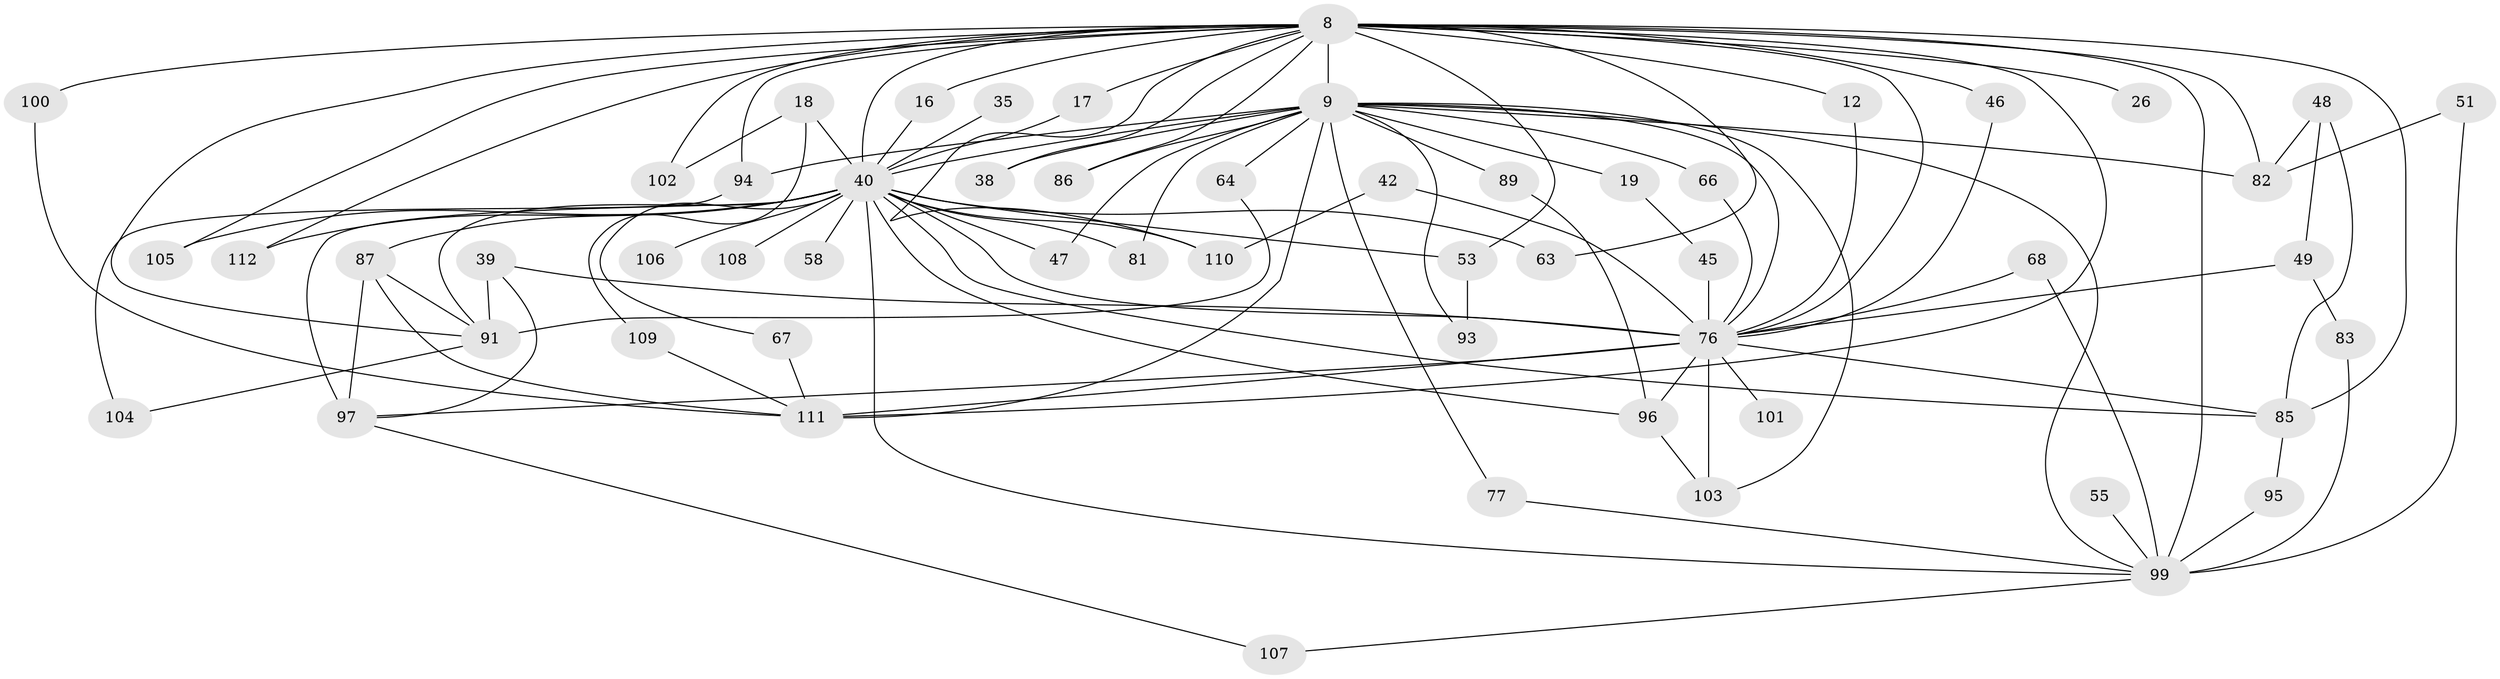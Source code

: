 // original degree distribution, {25: 0.008928571428571428, 19: 0.017857142857142856, 17: 0.008928571428571428, 20: 0.017857142857142856, 16: 0.008928571428571428, 18: 0.008928571428571428, 30: 0.008928571428571428, 26: 0.008928571428571428, 3: 0.20535714285714285, 2: 0.5267857142857143, 9: 0.008928571428571428, 5: 0.017857142857142856, 4: 0.10714285714285714, 7: 0.017857142857142856, 8: 0.008928571428571428, 6: 0.017857142857142856}
// Generated by graph-tools (version 1.1) at 2025/45/03/09/25 04:45:23]
// undirected, 56 vertices, 108 edges
graph export_dot {
graph [start="1"]
  node [color=gray90,style=filled];
  8 [super="+1"];
  9 [super="+2"];
  12;
  16;
  17;
  18;
  19;
  26;
  35;
  38;
  39;
  40 [super="+27+10+5"];
  42;
  45;
  46;
  47;
  48;
  49;
  51;
  53 [super="+37"];
  55;
  58;
  63 [super="+24"];
  64;
  66;
  67;
  68;
  76 [super="+11+7"];
  77 [super="+25"];
  81 [super="+72"];
  82 [super="+30+79"];
  83 [super="+61"];
  85 [super="+75+73"];
  86;
  87 [super="+57"];
  89 [super="+60"];
  91 [super="+74"];
  93;
  94 [super="+50+65"];
  95;
  96 [super="+70+28"];
  97 [super="+54+71"];
  99 [super="+15+56+88+92"];
  100 [super="+78"];
  101;
  102;
  103 [super="+98"];
  104;
  105;
  106;
  107;
  108;
  109;
  110 [super="+41"];
  111 [super="+31+43"];
  112;
  8 -- 9 [weight=4];
  8 -- 17;
  8 -- 26 [weight=2];
  8 -- 38;
  8 -- 46;
  8 -- 91 [weight=3];
  8 -- 102;
  8 -- 105;
  8 -- 112;
  8 -- 53 [weight=2];
  8 -- 12;
  8 -- 16;
  8 -- 85 [weight=4];
  8 -- 86;
  8 -- 100 [weight=2];
  8 -- 63;
  8 -- 40 [weight=9];
  8 -- 82;
  8 -- 76 [weight=4];
  8 -- 111;
  8 -- 94 [weight=3];
  8 -- 99 [weight=7];
  8 -- 110;
  9 -- 19 [weight=2];
  9 -- 38;
  9 -- 40 [weight=9];
  9 -- 47;
  9 -- 64;
  9 -- 66;
  9 -- 93;
  9 -- 111 [weight=2];
  9 -- 86;
  9 -- 89 [weight=2];
  9 -- 82 [weight=3];
  9 -- 76 [weight=5];
  9 -- 94;
  9 -- 99 [weight=4];
  9 -- 77 [weight=2];
  9 -- 81;
  9 -- 103;
  12 -- 76;
  16 -- 40;
  17 -- 40;
  18 -- 102;
  18 -- 109;
  18 -- 40 [weight=2];
  19 -- 45;
  35 -- 40;
  39 -- 97;
  39 -- 91;
  39 -- 76;
  40 -- 67;
  40 -- 76 [weight=9];
  40 -- 87;
  40 -- 91 [weight=2];
  40 -- 96;
  40 -- 97 [weight=4];
  40 -- 105;
  40 -- 106 [weight=2];
  40 -- 110 [weight=2];
  40 -- 47;
  40 -- 58 [weight=2];
  40 -- 63 [weight=2];
  40 -- 99 [weight=2];
  40 -- 81 [weight=2];
  40 -- 108 [weight=2];
  40 -- 112;
  40 -- 53 [weight=2];
  40 -- 85;
  42 -- 76;
  42 -- 110;
  45 -- 76;
  46 -- 76;
  48 -- 49;
  48 -- 82;
  48 -- 85;
  49 -- 83 [weight=2];
  49 -- 76;
  51 -- 82;
  51 -- 99;
  53 -- 93;
  55 -- 99;
  64 -- 91;
  66 -- 76;
  67 -- 111;
  68 -- 99;
  68 -- 76;
  76 -- 96 [weight=3];
  76 -- 101 [weight=2];
  76 -- 103;
  76 -- 111 [weight=2];
  76 -- 97;
  76 -- 85;
  77 -- 99 [weight=2];
  83 -- 99;
  85 -- 95;
  87 -- 97;
  87 -- 91;
  87 -- 111;
  89 -- 96;
  91 -- 104;
  94 -- 104;
  95 -- 99;
  96 -- 103;
  97 -- 107;
  99 -- 107;
  100 -- 111;
  109 -- 111;
}
